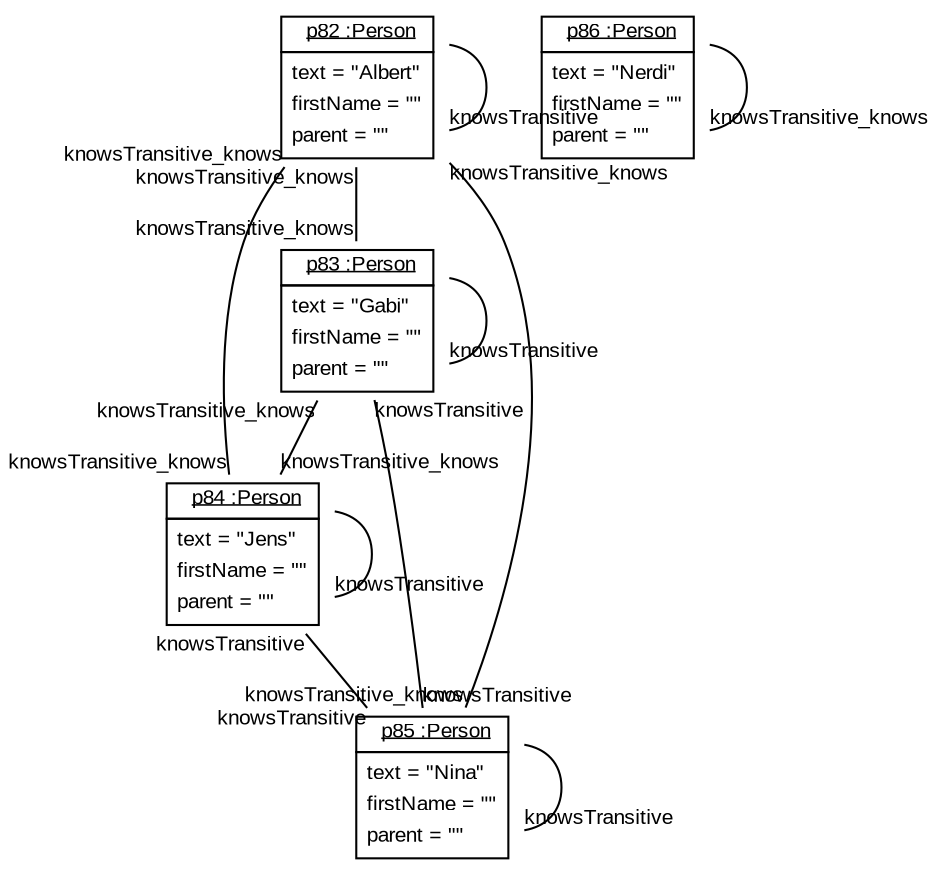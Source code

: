 graph ObjectDiagram {
   node [shape = none, fontsize = 10, fontname = "Arial"];
   edge [fontsize = 10, fontname = "Arial"];
   compound=true;

p82 [label=<<table border='0' cellborder='1' cellspacing='0'> <tr> <td href="../examples/org/sdmlib/examples/m2m/Person.java"> <u>p82 :Person</u></td></tr><tr><td><table border='0' cellborder='0' cellspacing='0'><tr><td align='left'>text = "Albert"</td></tr><tr><td align='left'>firstName = ""</td></tr><tr><td align='left'>parent = ""</td></tr></table></td></tr></table>>];
p83 [label=<<table border='0' cellborder='1' cellspacing='0'> <tr> <td href="../examples/org/sdmlib/examples/m2m/Person.java"> <u>p83 :Person</u></td></tr><tr><td><table border='0' cellborder='0' cellspacing='0'><tr><td align='left'>text = "Gabi"</td></tr><tr><td align='left'>firstName = ""</td></tr><tr><td align='left'>parent = ""</td></tr></table></td></tr></table>>];
p84 [label=<<table border='0' cellborder='1' cellspacing='0'> <tr> <td href="../examples/org/sdmlib/examples/m2m/Person.java"> <u>p84 :Person</u></td></tr><tr><td><table border='0' cellborder='0' cellspacing='0'><tr><td align='left'>text = "Jens"</td></tr><tr><td align='left'>firstName = ""</td></tr><tr><td align='left'>parent = ""</td></tr></table></td></tr></table>>];
p85 [label=<<table border='0' cellborder='1' cellspacing='0'> <tr> <td href="../examples/org/sdmlib/examples/m2m/Person.java"> <u>p85 :Person</u></td></tr><tr><td><table border='0' cellborder='0' cellspacing='0'><tr><td align='left'>text = "Nina"</td></tr><tr><td align='left'>firstName = ""</td></tr><tr><td align='left'>parent = ""</td></tr></table></td></tr></table>>];
p86 [label=<<table border='0' cellborder='1' cellspacing='0'> <tr> <td href="../examples/org/sdmlib/examples/m2m/Person.java"> <u>p86 :Person</u></td></tr><tr><td><table border='0' cellborder='0' cellspacing='0'><tr><td align='left'>text = "Nerdi"</td></tr><tr><td align='left'>firstName = ""</td></tr><tr><td align='left'>parent = ""</td></tr></table></td></tr></table>>];

p82 -- p82 [headlabel = "knowsTransitive" taillabel = ""];
p82 -- p83 [headlabel = "knowsTransitive_knows" taillabel = "knowsTransitive_knows"];
p82 -- p84 [headlabel = "knowsTransitive_knows" taillabel = "knowsTransitive_knows"];
p82 -- p85 [headlabel = "knowsTransitive_knows" taillabel = "knowsTransitive_knows"];
p83 -- p83 [headlabel = "knowsTransitive" taillabel = ""];
p83 -- p84 [headlabel = "knowsTransitive_knows" taillabel = "knowsTransitive_knows"];
p83 -- p85 [headlabel = "knowsTransitive" taillabel = "knowsTransitive"];
p84 -- p84 [headlabel = "knowsTransitive" taillabel = ""];
p84 -- p85 [headlabel = "knowsTransitive" taillabel = "knowsTransitive"];
p85 -- p85 [headlabel = "knowsTransitive" taillabel = ""];
p86 -- p86 [headlabel = "knowsTransitive_knows" taillabel = ""];
}
